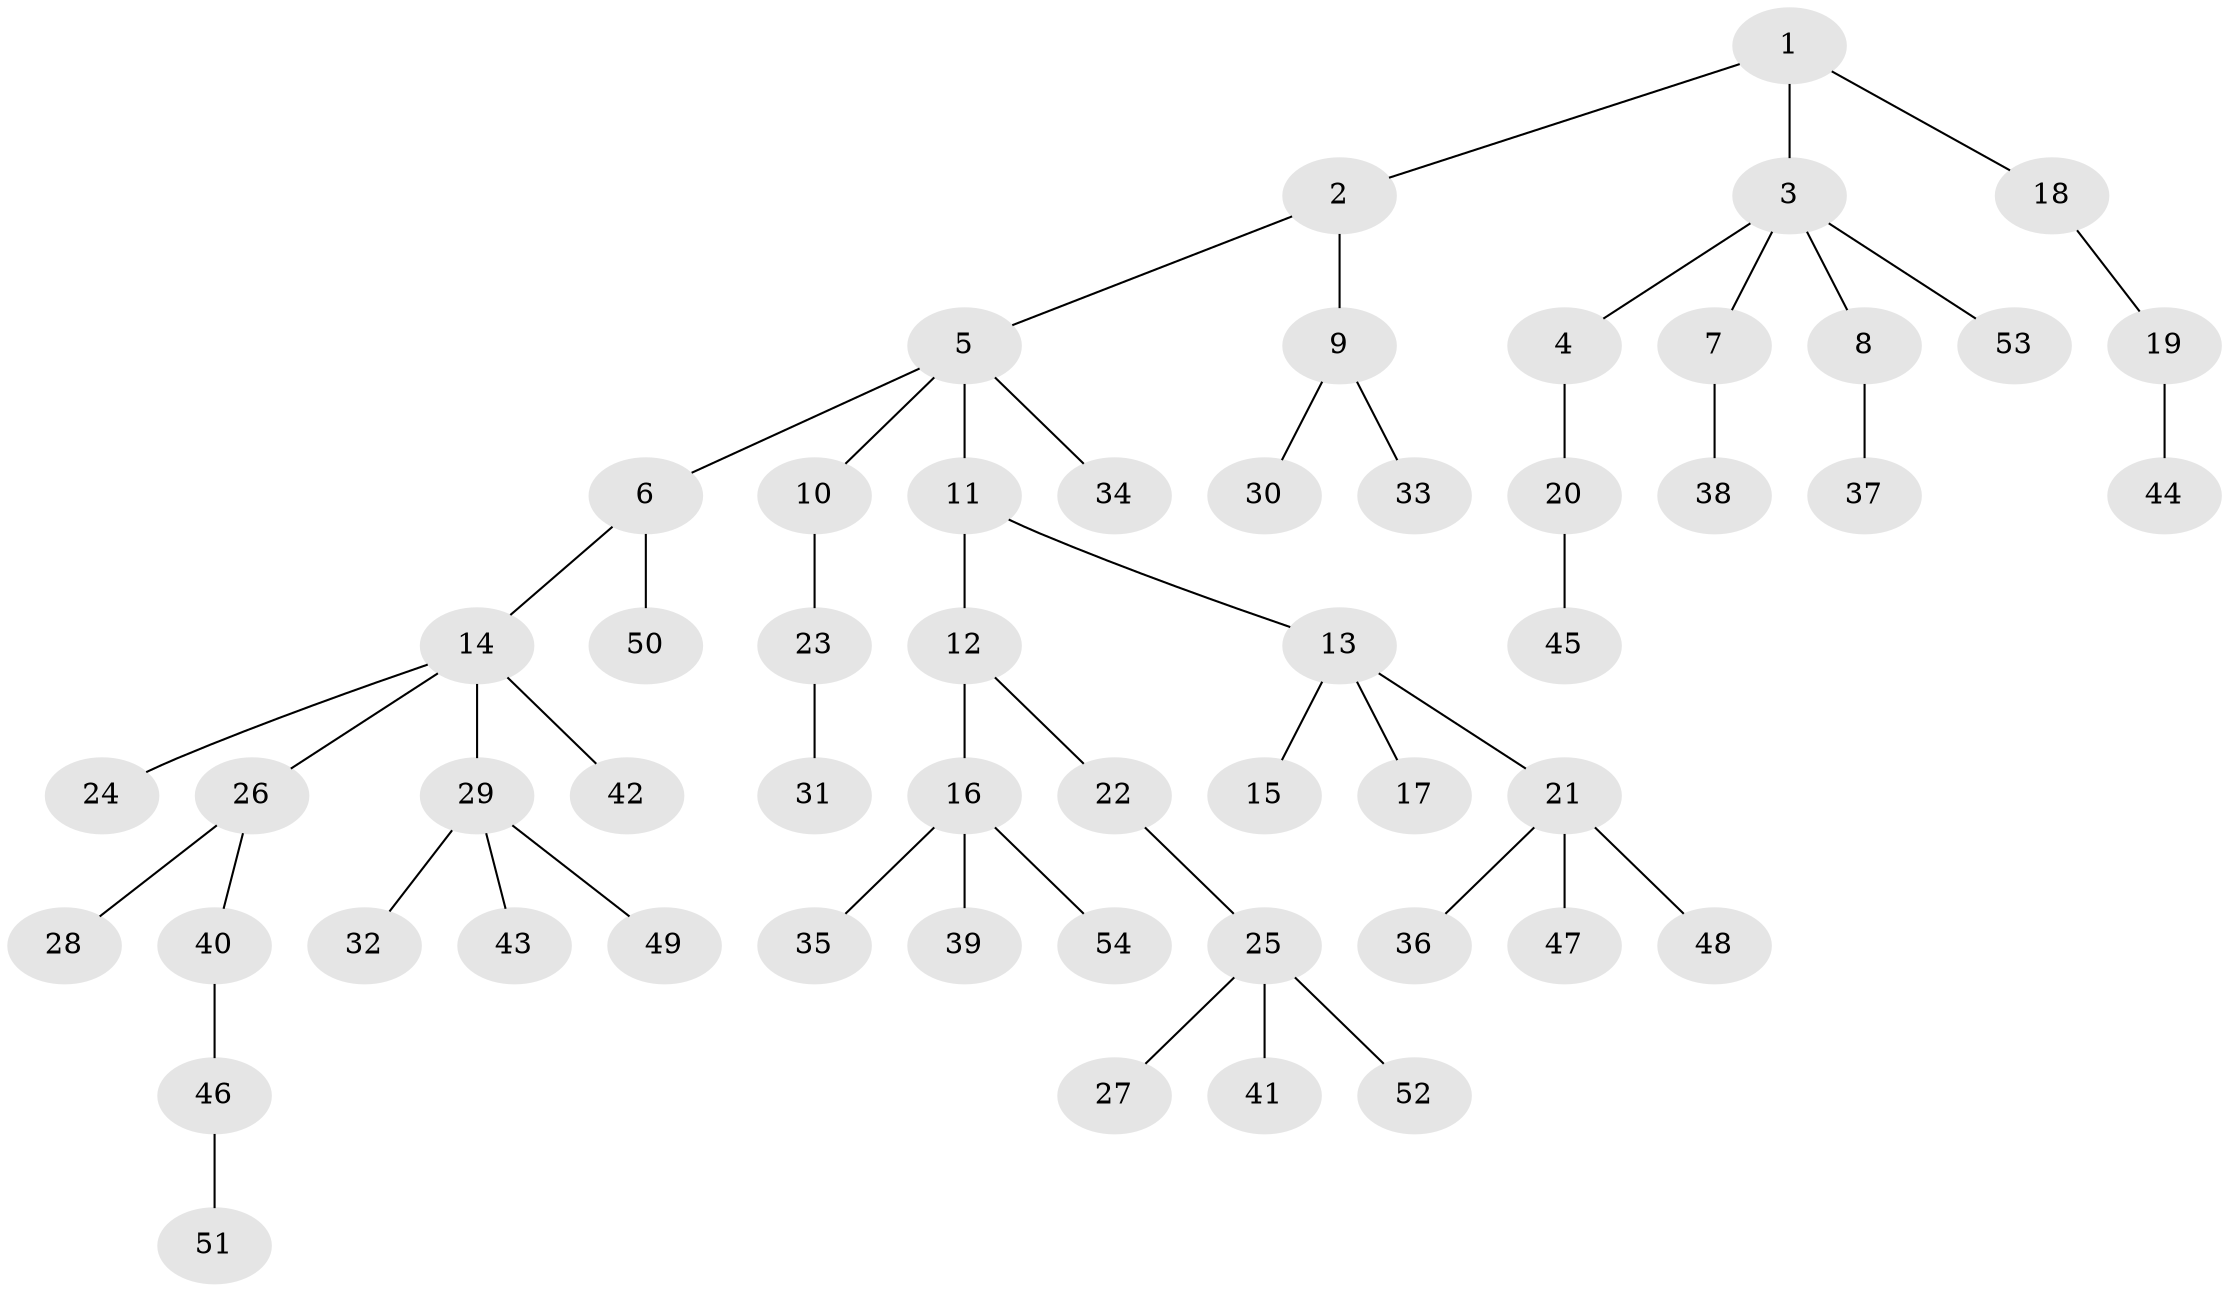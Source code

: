 // Generated by graph-tools (version 1.1) at 2025/02/03/09/25 03:02:19]
// undirected, 54 vertices, 53 edges
graph export_dot {
graph [start="1"]
  node [color=gray90,style=filled];
  1;
  2;
  3;
  4;
  5;
  6;
  7;
  8;
  9;
  10;
  11;
  12;
  13;
  14;
  15;
  16;
  17;
  18;
  19;
  20;
  21;
  22;
  23;
  24;
  25;
  26;
  27;
  28;
  29;
  30;
  31;
  32;
  33;
  34;
  35;
  36;
  37;
  38;
  39;
  40;
  41;
  42;
  43;
  44;
  45;
  46;
  47;
  48;
  49;
  50;
  51;
  52;
  53;
  54;
  1 -- 2;
  1 -- 3;
  1 -- 18;
  2 -- 5;
  2 -- 9;
  3 -- 4;
  3 -- 7;
  3 -- 8;
  3 -- 53;
  4 -- 20;
  5 -- 6;
  5 -- 10;
  5 -- 11;
  5 -- 34;
  6 -- 14;
  6 -- 50;
  7 -- 38;
  8 -- 37;
  9 -- 30;
  9 -- 33;
  10 -- 23;
  11 -- 12;
  11 -- 13;
  12 -- 16;
  12 -- 22;
  13 -- 15;
  13 -- 17;
  13 -- 21;
  14 -- 24;
  14 -- 26;
  14 -- 29;
  14 -- 42;
  16 -- 35;
  16 -- 39;
  16 -- 54;
  18 -- 19;
  19 -- 44;
  20 -- 45;
  21 -- 36;
  21 -- 47;
  21 -- 48;
  22 -- 25;
  23 -- 31;
  25 -- 27;
  25 -- 41;
  25 -- 52;
  26 -- 28;
  26 -- 40;
  29 -- 32;
  29 -- 43;
  29 -- 49;
  40 -- 46;
  46 -- 51;
}
